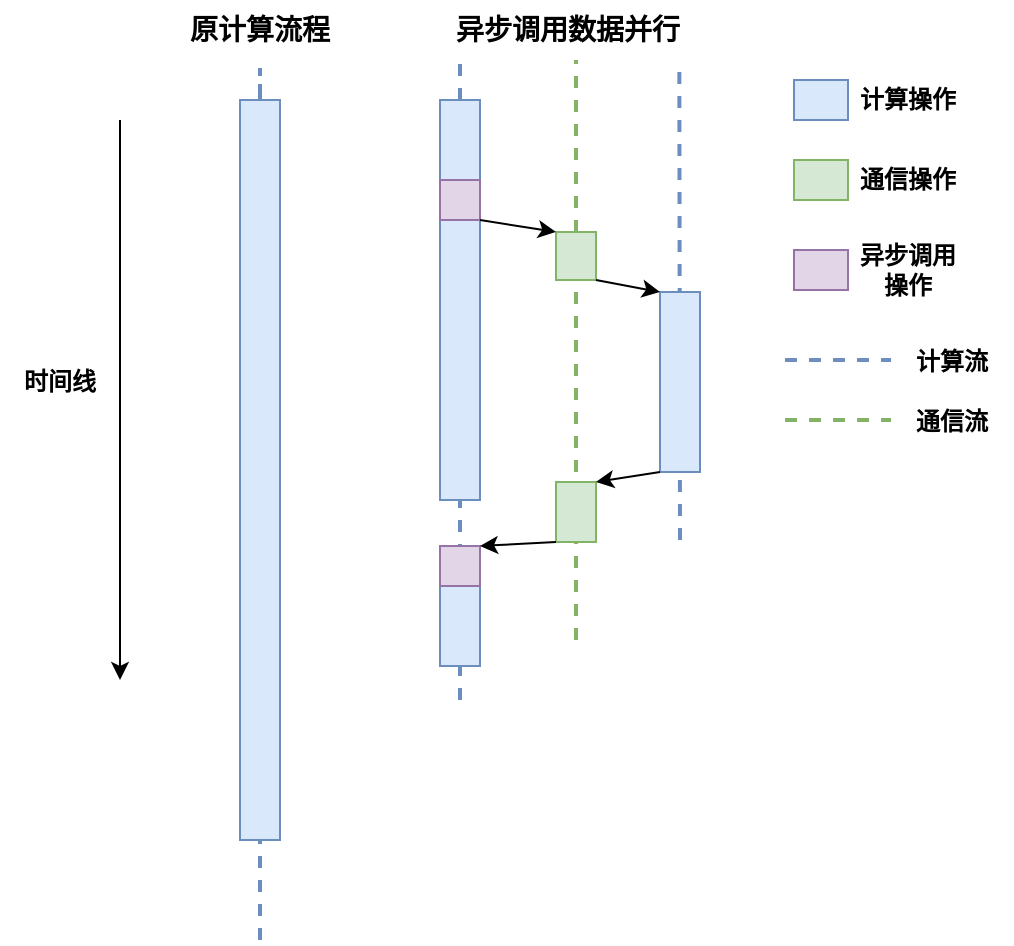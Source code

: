 <mxfile version="26.2.10">
  <diagram name="第 1 页" id="Za9llq1e_KmNeCq7u92r">
    <mxGraphModel dx="2231" dy="768" grid="1" gridSize="10" guides="1" tooltips="1" connect="1" arrows="1" fold="1" page="1" pageScale="1" pageWidth="827" pageHeight="1169" math="0" shadow="0">
      <root>
        <mxCell id="0" />
        <mxCell id="1" parent="0" />
        <mxCell id="eIeGebLrfUxovTPzi8hf-14" value="" style="endArrow=none;dashed=1;html=1;rounded=0;fillColor=#dae8fc;strokeColor=#6c8ebf;strokeWidth=2;" edge="1" parent="1">
          <mxGeometry width="50" height="50" relative="1" as="geometry">
            <mxPoint x="330" y="550" as="sourcePoint" />
            <mxPoint x="329.66" y="310" as="targetPoint" />
          </mxGeometry>
        </mxCell>
        <mxCell id="eIeGebLrfUxovTPzi8hf-12" value="" style="endArrow=none;dashed=1;html=1;rounded=0;fillColor=#d5e8d4;strokeColor=#82b366;strokeWidth=2;" edge="1" parent="1">
          <mxGeometry width="50" height="50" relative="1" as="geometry">
            <mxPoint x="278" y="600" as="sourcePoint" />
            <mxPoint x="278" y="310" as="targetPoint" />
          </mxGeometry>
        </mxCell>
        <mxCell id="eIeGebLrfUxovTPzi8hf-11" value="" style="endArrow=none;dashed=1;html=1;rounded=0;fillColor=#dae8fc;strokeColor=#6c8ebf;strokeWidth=2;" edge="1" parent="1">
          <mxGeometry width="50" height="50" relative="1" as="geometry">
            <mxPoint x="220" y="630" as="sourcePoint" />
            <mxPoint x="220" y="310" as="targetPoint" />
          </mxGeometry>
        </mxCell>
        <mxCell id="eIeGebLrfUxovTPzi8hf-2" value="" style="rounded=0;whiteSpace=wrap;html=1;fillColor=#dae8fc;strokeColor=#6c8ebf;" vertex="1" parent="1">
          <mxGeometry x="210" y="330" width="20" height="40" as="geometry" />
        </mxCell>
        <mxCell id="eIeGebLrfUxovTPzi8hf-5" value="" style="rounded=0;whiteSpace=wrap;html=1;fillColor=#d5e8d4;strokeColor=#82b366;" vertex="1" parent="1">
          <mxGeometry x="268" y="396" width="20" height="24" as="geometry" />
        </mxCell>
        <mxCell id="eIeGebLrfUxovTPzi8hf-6" value="" style="rounded=0;whiteSpace=wrap;html=1;fillColor=#dae8fc;strokeColor=#6c8ebf;" vertex="1" parent="1">
          <mxGeometry x="320" y="426" width="20" height="90" as="geometry" />
        </mxCell>
        <mxCell id="eIeGebLrfUxovTPzi8hf-7" value="" style="rounded=0;whiteSpace=wrap;html=1;fillColor=#dae8fc;strokeColor=#6c8ebf;" vertex="1" parent="1">
          <mxGeometry x="210" y="390" width="20" height="140" as="geometry" />
        </mxCell>
        <mxCell id="eIeGebLrfUxovTPzi8hf-8" value="" style="rounded=0;whiteSpace=wrap;html=1;fillColor=#d5e8d4;strokeColor=#82b366;" vertex="1" parent="1">
          <mxGeometry x="268" y="521" width="20" height="30" as="geometry" />
        </mxCell>
        <mxCell id="eIeGebLrfUxovTPzi8hf-9" value="" style="rounded=0;whiteSpace=wrap;html=1;fillColor=#dae8fc;strokeColor=#6c8ebf;" vertex="1" parent="1">
          <mxGeometry x="210" y="573" width="20" height="40" as="geometry" />
        </mxCell>
        <mxCell id="eIeGebLrfUxovTPzi8hf-13" value="" style="rounded=0;whiteSpace=wrap;html=1;fillColor=#e1d5e7;strokeColor=#9673a6;" vertex="1" parent="1">
          <mxGeometry x="210" y="370" width="20" height="20" as="geometry" />
        </mxCell>
        <mxCell id="eIeGebLrfUxovTPzi8hf-15" value="" style="rounded=0;whiteSpace=wrap;html=1;fillColor=#dae8fc;strokeColor=#6c8ebf;fontStyle=1" vertex="1" parent="1">
          <mxGeometry x="387" y="320" width="27" height="20" as="geometry" />
        </mxCell>
        <mxCell id="eIeGebLrfUxovTPzi8hf-16" value="计算操作" style="text;html=1;align=center;verticalAlign=middle;whiteSpace=wrap;rounded=0;fontStyle=1" vertex="1" parent="1">
          <mxGeometry x="414" y="315" width="60" height="30" as="geometry" />
        </mxCell>
        <mxCell id="eIeGebLrfUxovTPzi8hf-18" value="" style="rounded=0;whiteSpace=wrap;html=1;fillColor=#d5e8d4;strokeColor=#82b366;fontStyle=1" vertex="1" parent="1">
          <mxGeometry x="387" y="360" width="27" height="20" as="geometry" />
        </mxCell>
        <mxCell id="eIeGebLrfUxovTPzi8hf-19" value="通信操作" style="text;html=1;align=center;verticalAlign=middle;whiteSpace=wrap;rounded=0;fontStyle=1" vertex="1" parent="1">
          <mxGeometry x="414" y="355" width="60" height="30" as="geometry" />
        </mxCell>
        <mxCell id="eIeGebLrfUxovTPzi8hf-20" value="" style="rounded=0;whiteSpace=wrap;html=1;fillColor=#e1d5e7;strokeColor=#9673a6;" vertex="1" parent="1">
          <mxGeometry x="210" y="553" width="20" height="20" as="geometry" />
        </mxCell>
        <mxCell id="eIeGebLrfUxovTPzi8hf-25" value="" style="rounded=0;whiteSpace=wrap;html=1;fillColor=#e1d5e7;strokeColor=#9673a6;fontStyle=1" vertex="1" parent="1">
          <mxGeometry x="387" y="405" width="27" height="20" as="geometry" />
        </mxCell>
        <mxCell id="eIeGebLrfUxovTPzi8hf-26" value="异步调用操作" style="text;html=1;align=center;verticalAlign=middle;whiteSpace=wrap;rounded=0;fontStyle=1" vertex="1" parent="1">
          <mxGeometry x="414" y="400" width="60" height="30" as="geometry" />
        </mxCell>
        <mxCell id="eIeGebLrfUxovTPzi8hf-27" value="" style="endArrow=none;dashed=1;html=1;rounded=0;fillColor=#dae8fc;strokeColor=#6c8ebf;strokeWidth=2;fontStyle=1" edge="1" parent="1">
          <mxGeometry width="50" height="50" relative="1" as="geometry">
            <mxPoint x="382.5" y="460" as="sourcePoint" />
            <mxPoint x="435.5" y="460" as="targetPoint" />
          </mxGeometry>
        </mxCell>
        <mxCell id="eIeGebLrfUxovTPzi8hf-28" value="计算流" style="text;html=1;align=center;verticalAlign=middle;whiteSpace=wrap;rounded=0;fontStyle=1" vertex="1" parent="1">
          <mxGeometry x="436" y="446" width="60" height="30" as="geometry" />
        </mxCell>
        <mxCell id="eIeGebLrfUxovTPzi8hf-29" value="" style="endArrow=none;dashed=1;html=1;rounded=0;fillColor=#d5e8d4;strokeColor=#82b366;strokeWidth=2;fontStyle=1" edge="1" parent="1">
          <mxGeometry width="50" height="50" relative="1" as="geometry">
            <mxPoint x="382.5" y="490" as="sourcePoint" />
            <mxPoint x="435.5" y="490" as="targetPoint" />
          </mxGeometry>
        </mxCell>
        <mxCell id="eIeGebLrfUxovTPzi8hf-30" value="通信流" style="text;html=1;align=center;verticalAlign=middle;whiteSpace=wrap;rounded=0;fontStyle=1" vertex="1" parent="1">
          <mxGeometry x="436" y="476" width="60" height="30" as="geometry" />
        </mxCell>
        <mxCell id="eIeGebLrfUxovTPzi8hf-31" value="" style="endArrow=classic;html=1;rounded=0;exitX=1;exitY=1;exitDx=0;exitDy=0;entryX=0;entryY=0;entryDx=0;entryDy=0;" edge="1" parent="1" source="eIeGebLrfUxovTPzi8hf-13" target="eIeGebLrfUxovTPzi8hf-5">
          <mxGeometry width="50" height="50" relative="1" as="geometry">
            <mxPoint x="260" y="510" as="sourcePoint" />
            <mxPoint x="310" y="460" as="targetPoint" />
          </mxGeometry>
        </mxCell>
        <mxCell id="eIeGebLrfUxovTPzi8hf-32" value="" style="endArrow=classic;html=1;rounded=0;exitX=1;exitY=1;exitDx=0;exitDy=0;entryX=0;entryY=0;entryDx=0;entryDy=0;" edge="1" parent="1" source="eIeGebLrfUxovTPzi8hf-5" target="eIeGebLrfUxovTPzi8hf-6">
          <mxGeometry width="50" height="50" relative="1" as="geometry">
            <mxPoint x="290" y="397" as="sourcePoint" />
            <mxPoint x="330" y="405" as="targetPoint" />
          </mxGeometry>
        </mxCell>
        <mxCell id="eIeGebLrfUxovTPzi8hf-33" value="" style="endArrow=classic;html=1;rounded=0;exitX=0;exitY=1;exitDx=0;exitDy=0;entryX=1;entryY=0;entryDx=0;entryDy=0;" edge="1" parent="1" source="eIeGebLrfUxovTPzi8hf-6" target="eIeGebLrfUxovTPzi8hf-8">
          <mxGeometry width="50" height="50" relative="1" as="geometry">
            <mxPoint x="300" y="430" as="sourcePoint" />
            <mxPoint x="330" y="436" as="targetPoint" />
          </mxGeometry>
        </mxCell>
        <mxCell id="eIeGebLrfUxovTPzi8hf-34" value="" style="endArrow=classic;html=1;rounded=0;exitX=0;exitY=1;exitDx=0;exitDy=0;entryX=1;entryY=0;entryDx=0;entryDy=0;" edge="1" parent="1" source="eIeGebLrfUxovTPzi8hf-8" target="eIeGebLrfUxovTPzi8hf-20">
          <mxGeometry width="50" height="50" relative="1" as="geometry">
            <mxPoint x="330" y="526" as="sourcePoint" />
            <mxPoint x="300" y="531" as="targetPoint" />
          </mxGeometry>
        </mxCell>
        <mxCell id="eIeGebLrfUxovTPzi8hf-35" value="" style="endArrow=none;dashed=1;html=1;rounded=0;fillColor=#dae8fc;strokeColor=#6c8ebf;strokeWidth=2;" edge="1" parent="1" source="eIeGebLrfUxovTPzi8hf-37">
          <mxGeometry width="50" height="50" relative="1" as="geometry">
            <mxPoint x="120" y="665" as="sourcePoint" />
            <mxPoint x="120" y="324" as="targetPoint" />
            <Array as="points">
              <mxPoint x="120" y="314" />
            </Array>
          </mxGeometry>
        </mxCell>
        <mxCell id="eIeGebLrfUxovTPzi8hf-41" value="" style="endArrow=none;dashed=1;html=1;rounded=0;fillColor=#dae8fc;strokeColor=#6c8ebf;strokeWidth=2;" edge="1" parent="1" target="eIeGebLrfUxovTPzi8hf-37">
          <mxGeometry width="50" height="50" relative="1" as="geometry">
            <mxPoint x="120" y="750" as="sourcePoint" />
            <mxPoint x="120" y="345" as="targetPoint" />
          </mxGeometry>
        </mxCell>
        <mxCell id="eIeGebLrfUxovTPzi8hf-37" value="" style="rounded=0;whiteSpace=wrap;html=1;fillColor=#dae8fc;strokeColor=#6c8ebf;" vertex="1" parent="1">
          <mxGeometry x="110" y="330" width="20" height="370" as="geometry" />
        </mxCell>
        <mxCell id="eIeGebLrfUxovTPzi8hf-42" value="&lt;font style=&quot;font-size: 14px;&quot;&gt;&lt;b&gt;原计算流程&lt;/b&gt;&lt;/font&gt;" style="text;html=1;align=center;verticalAlign=middle;whiteSpace=wrap;rounded=0;" vertex="1" parent="1">
          <mxGeometry x="70" y="280" width="100" height="30" as="geometry" />
        </mxCell>
        <mxCell id="eIeGebLrfUxovTPzi8hf-43" value="&lt;font style=&quot;font-size: 14px;&quot;&gt;&lt;b&gt;异步调用数据并行&lt;/b&gt;&lt;/font&gt;" style="text;html=1;align=center;verticalAlign=middle;whiteSpace=wrap;rounded=0;" vertex="1" parent="1">
          <mxGeometry x="208" y="280" width="132" height="30" as="geometry" />
        </mxCell>
        <mxCell id="eIeGebLrfUxovTPzi8hf-44" value="" style="endArrow=classic;html=1;rounded=0;" edge="1" parent="1">
          <mxGeometry width="50" height="50" relative="1" as="geometry">
            <mxPoint x="50" y="340" as="sourcePoint" />
            <mxPoint x="50" y="620" as="targetPoint" />
          </mxGeometry>
        </mxCell>
        <mxCell id="eIeGebLrfUxovTPzi8hf-45" value="&lt;b&gt;时间线&lt;/b&gt;" style="text;html=1;align=center;verticalAlign=middle;whiteSpace=wrap;rounded=0;" vertex="1" parent="1">
          <mxGeometry x="-10" y="456" width="60" height="30" as="geometry" />
        </mxCell>
      </root>
    </mxGraphModel>
  </diagram>
</mxfile>
